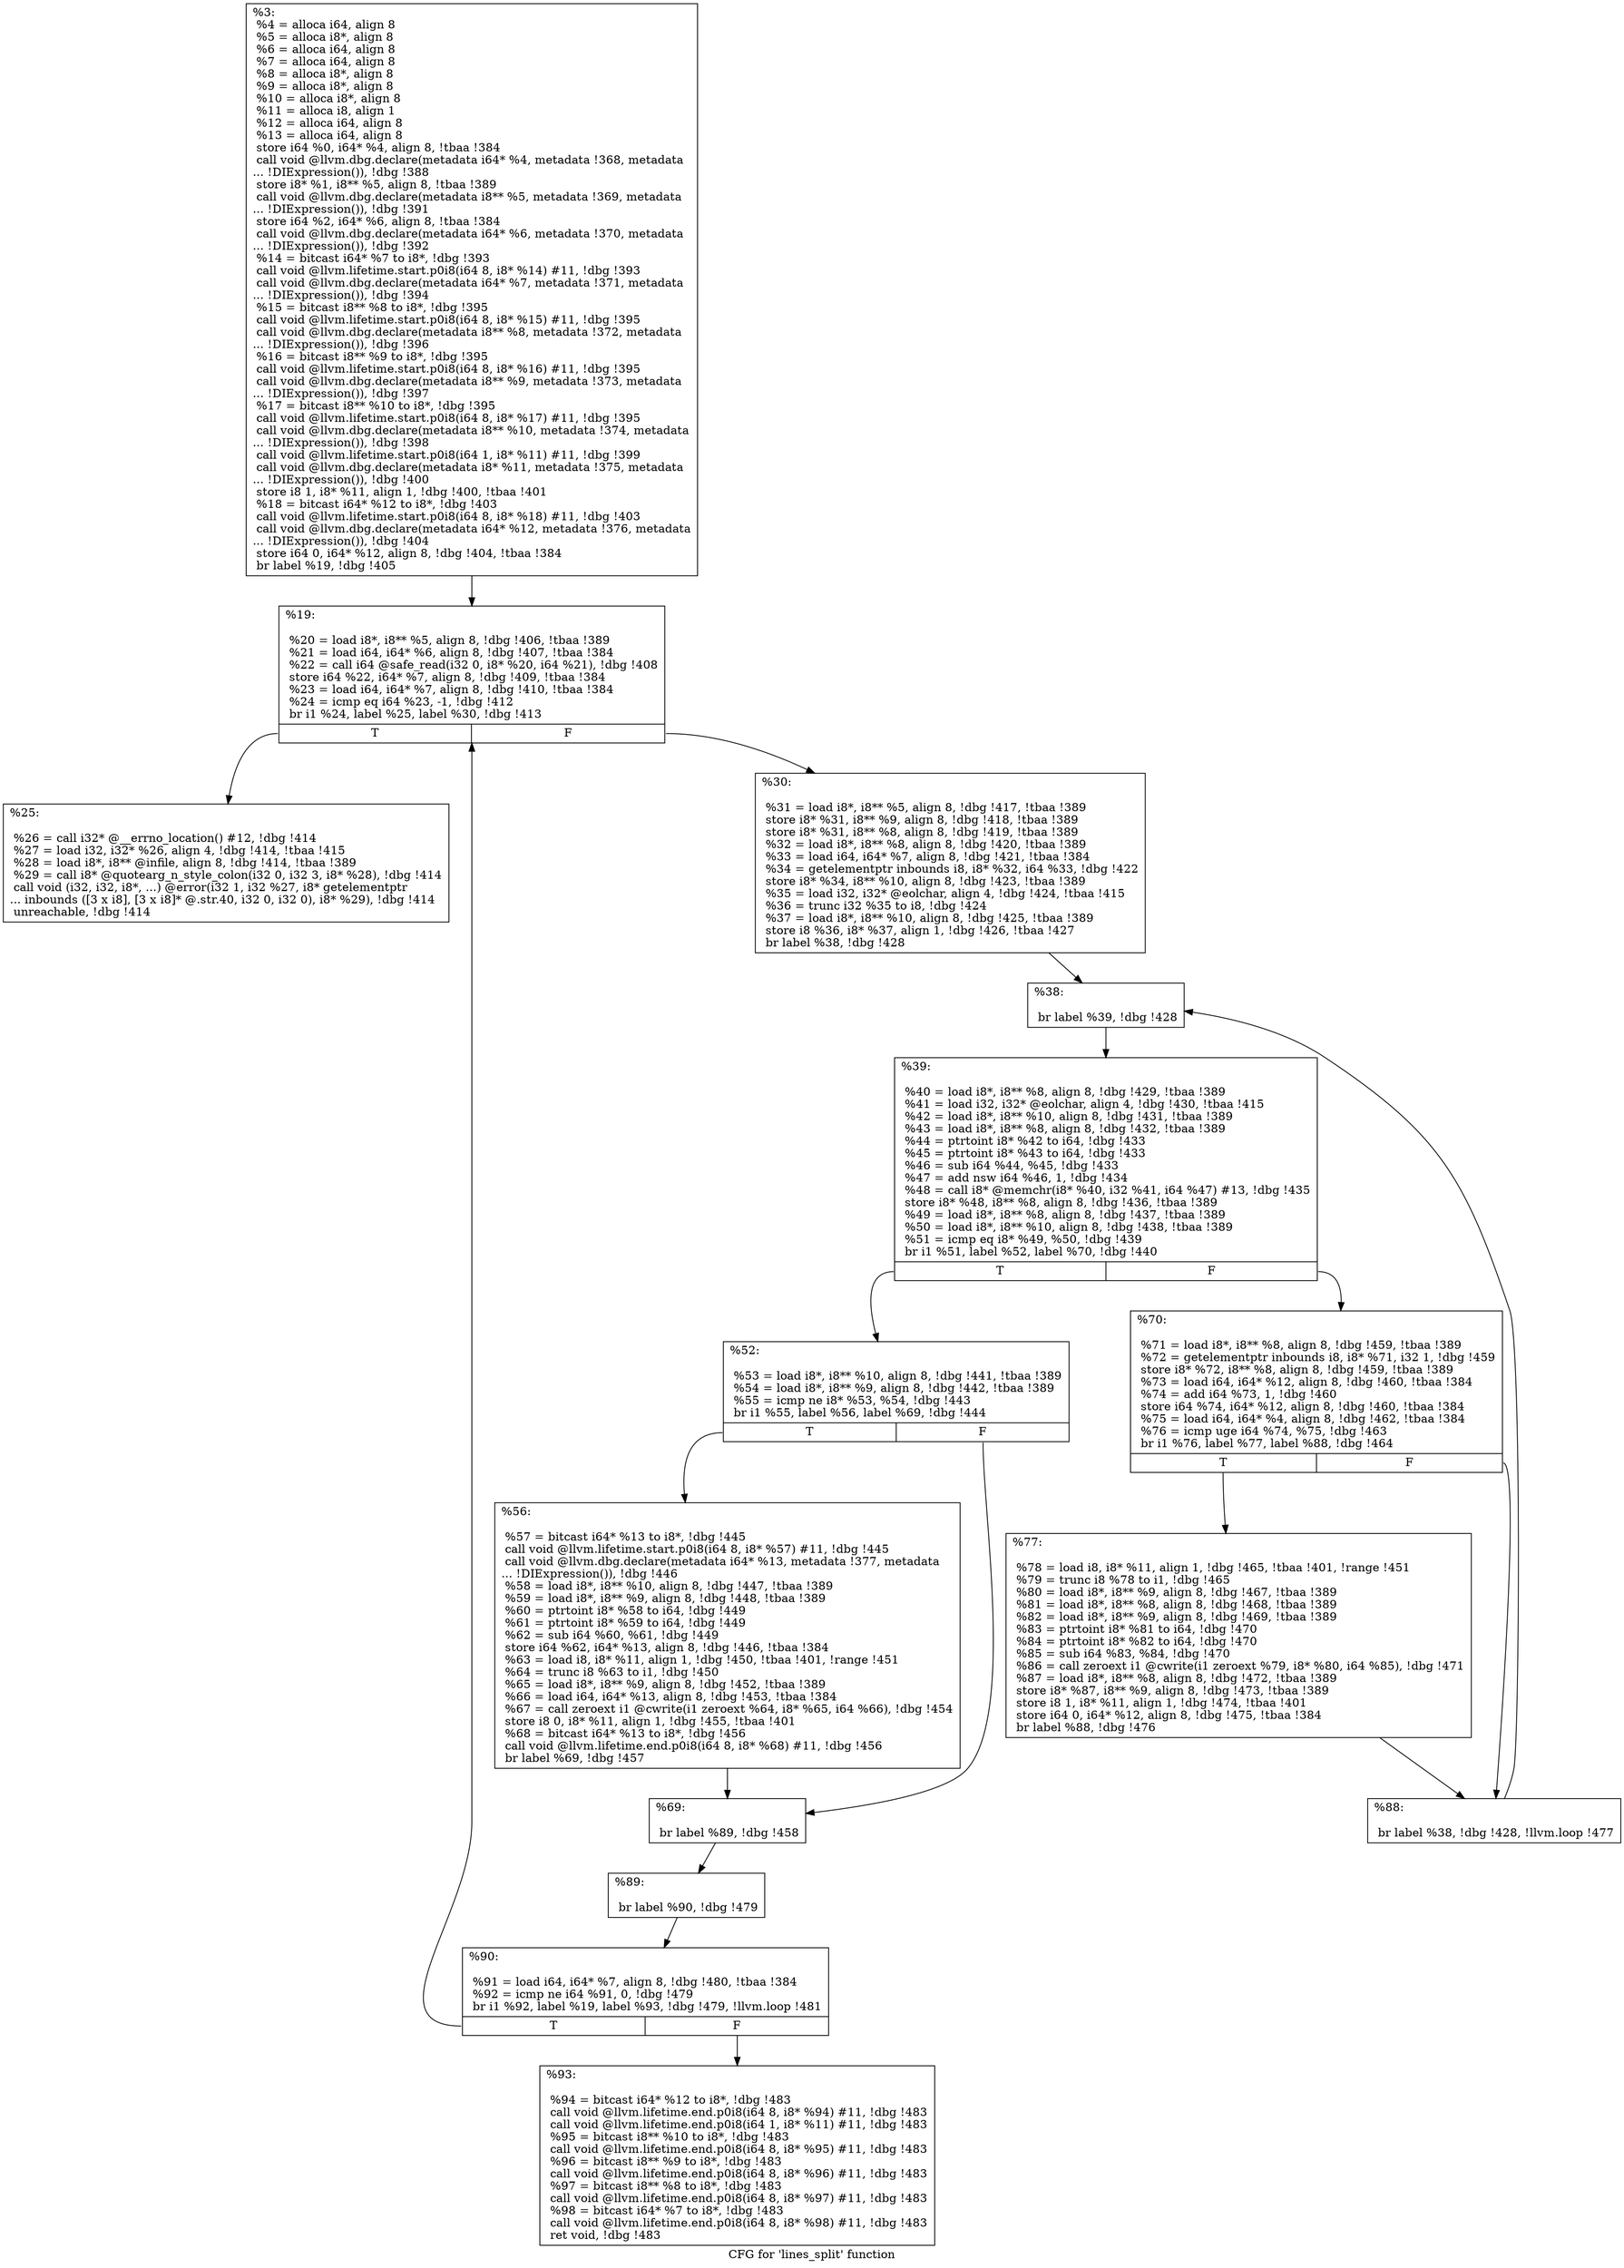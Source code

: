 digraph "CFG for 'lines_split' function" {
	label="CFG for 'lines_split' function";

	Node0x26df3a0 [shape=record,label="{%3:\l  %4 = alloca i64, align 8\l  %5 = alloca i8*, align 8\l  %6 = alloca i64, align 8\l  %7 = alloca i64, align 8\l  %8 = alloca i8*, align 8\l  %9 = alloca i8*, align 8\l  %10 = alloca i8*, align 8\l  %11 = alloca i8, align 1\l  %12 = alloca i64, align 8\l  %13 = alloca i64, align 8\l  store i64 %0, i64* %4, align 8, !tbaa !384\l  call void @llvm.dbg.declare(metadata i64* %4, metadata !368, metadata\l... !DIExpression()), !dbg !388\l  store i8* %1, i8** %5, align 8, !tbaa !389\l  call void @llvm.dbg.declare(metadata i8** %5, metadata !369, metadata\l... !DIExpression()), !dbg !391\l  store i64 %2, i64* %6, align 8, !tbaa !384\l  call void @llvm.dbg.declare(metadata i64* %6, metadata !370, metadata\l... !DIExpression()), !dbg !392\l  %14 = bitcast i64* %7 to i8*, !dbg !393\l  call void @llvm.lifetime.start.p0i8(i64 8, i8* %14) #11, !dbg !393\l  call void @llvm.dbg.declare(metadata i64* %7, metadata !371, metadata\l... !DIExpression()), !dbg !394\l  %15 = bitcast i8** %8 to i8*, !dbg !395\l  call void @llvm.lifetime.start.p0i8(i64 8, i8* %15) #11, !dbg !395\l  call void @llvm.dbg.declare(metadata i8** %8, metadata !372, metadata\l... !DIExpression()), !dbg !396\l  %16 = bitcast i8** %9 to i8*, !dbg !395\l  call void @llvm.lifetime.start.p0i8(i64 8, i8* %16) #11, !dbg !395\l  call void @llvm.dbg.declare(metadata i8** %9, metadata !373, metadata\l... !DIExpression()), !dbg !397\l  %17 = bitcast i8** %10 to i8*, !dbg !395\l  call void @llvm.lifetime.start.p0i8(i64 8, i8* %17) #11, !dbg !395\l  call void @llvm.dbg.declare(metadata i8** %10, metadata !374, metadata\l... !DIExpression()), !dbg !398\l  call void @llvm.lifetime.start.p0i8(i64 1, i8* %11) #11, !dbg !399\l  call void @llvm.dbg.declare(metadata i8* %11, metadata !375, metadata\l... !DIExpression()), !dbg !400\l  store i8 1, i8* %11, align 1, !dbg !400, !tbaa !401\l  %18 = bitcast i64* %12 to i8*, !dbg !403\l  call void @llvm.lifetime.start.p0i8(i64 8, i8* %18) #11, !dbg !403\l  call void @llvm.dbg.declare(metadata i64* %12, metadata !376, metadata\l... !DIExpression()), !dbg !404\l  store i64 0, i64* %12, align 8, !dbg !404, !tbaa !384\l  br label %19, !dbg !405\l}"];
	Node0x26df3a0 -> Node0x26c7cf0;
	Node0x26c7cf0 [shape=record,label="{%19:\l\l  %20 = load i8*, i8** %5, align 8, !dbg !406, !tbaa !389\l  %21 = load i64, i64* %6, align 8, !dbg !407, !tbaa !384\l  %22 = call i64 @safe_read(i32 0, i8* %20, i64 %21), !dbg !408\l  store i64 %22, i64* %7, align 8, !dbg !409, !tbaa !384\l  %23 = load i64, i64* %7, align 8, !dbg !410, !tbaa !384\l  %24 = icmp eq i64 %23, -1, !dbg !412\l  br i1 %24, label %25, label %30, !dbg !413\l|{<s0>T|<s1>F}}"];
	Node0x26c7cf0:s0 -> Node0x26c7d40;
	Node0x26c7cf0:s1 -> Node0x26c7d90;
	Node0x26c7d40 [shape=record,label="{%25:\l\l  %26 = call i32* @__errno_location() #12, !dbg !414\l  %27 = load i32, i32* %26, align 4, !dbg !414, !tbaa !415\l  %28 = load i8*, i8** @infile, align 8, !dbg !414, !tbaa !389\l  %29 = call i8* @quotearg_n_style_colon(i32 0, i32 3, i8* %28), !dbg !414\l  call void (i32, i32, i8*, ...) @error(i32 1, i32 %27, i8* getelementptr\l... inbounds ([3 x i8], [3 x i8]* @.str.40, i32 0, i32 0), i8* %29), !dbg !414\l  unreachable, !dbg !414\l}"];
	Node0x26c7d90 [shape=record,label="{%30:\l\l  %31 = load i8*, i8** %5, align 8, !dbg !417, !tbaa !389\l  store i8* %31, i8** %9, align 8, !dbg !418, !tbaa !389\l  store i8* %31, i8** %8, align 8, !dbg !419, !tbaa !389\l  %32 = load i8*, i8** %8, align 8, !dbg !420, !tbaa !389\l  %33 = load i64, i64* %7, align 8, !dbg !421, !tbaa !384\l  %34 = getelementptr inbounds i8, i8* %32, i64 %33, !dbg !422\l  store i8* %34, i8** %10, align 8, !dbg !423, !tbaa !389\l  %35 = load i32, i32* @eolchar, align 4, !dbg !424, !tbaa !415\l  %36 = trunc i32 %35 to i8, !dbg !424\l  %37 = load i8*, i8** %10, align 8, !dbg !425, !tbaa !389\l  store i8 %36, i8* %37, align 1, !dbg !426, !tbaa !427\l  br label %38, !dbg !428\l}"];
	Node0x26c7d90 -> Node0x26c7de0;
	Node0x26c7de0 [shape=record,label="{%38:\l\l  br label %39, !dbg !428\l}"];
	Node0x26c7de0 -> Node0x26c7e30;
	Node0x26c7e30 [shape=record,label="{%39:\l\l  %40 = load i8*, i8** %8, align 8, !dbg !429, !tbaa !389\l  %41 = load i32, i32* @eolchar, align 4, !dbg !430, !tbaa !415\l  %42 = load i8*, i8** %10, align 8, !dbg !431, !tbaa !389\l  %43 = load i8*, i8** %8, align 8, !dbg !432, !tbaa !389\l  %44 = ptrtoint i8* %42 to i64, !dbg !433\l  %45 = ptrtoint i8* %43 to i64, !dbg !433\l  %46 = sub i64 %44, %45, !dbg !433\l  %47 = add nsw i64 %46, 1, !dbg !434\l  %48 = call i8* @memchr(i8* %40, i32 %41, i64 %47) #13, !dbg !435\l  store i8* %48, i8** %8, align 8, !dbg !436, !tbaa !389\l  %49 = load i8*, i8** %8, align 8, !dbg !437, !tbaa !389\l  %50 = load i8*, i8** %10, align 8, !dbg !438, !tbaa !389\l  %51 = icmp eq i8* %49, %50, !dbg !439\l  br i1 %51, label %52, label %70, !dbg !440\l|{<s0>T|<s1>F}}"];
	Node0x26c7e30:s0 -> Node0x26c7e80;
	Node0x26c7e30:s1 -> Node0x26c7f70;
	Node0x26c7e80 [shape=record,label="{%52:\l\l  %53 = load i8*, i8** %10, align 8, !dbg !441, !tbaa !389\l  %54 = load i8*, i8** %9, align 8, !dbg !442, !tbaa !389\l  %55 = icmp ne i8* %53, %54, !dbg !443\l  br i1 %55, label %56, label %69, !dbg !444\l|{<s0>T|<s1>F}}"];
	Node0x26c7e80:s0 -> Node0x26c7ed0;
	Node0x26c7e80:s1 -> Node0x26c7f20;
	Node0x26c7ed0 [shape=record,label="{%56:\l\l  %57 = bitcast i64* %13 to i8*, !dbg !445\l  call void @llvm.lifetime.start.p0i8(i64 8, i8* %57) #11, !dbg !445\l  call void @llvm.dbg.declare(metadata i64* %13, metadata !377, metadata\l... !DIExpression()), !dbg !446\l  %58 = load i8*, i8** %10, align 8, !dbg !447, !tbaa !389\l  %59 = load i8*, i8** %9, align 8, !dbg !448, !tbaa !389\l  %60 = ptrtoint i8* %58 to i64, !dbg !449\l  %61 = ptrtoint i8* %59 to i64, !dbg !449\l  %62 = sub i64 %60, %61, !dbg !449\l  store i64 %62, i64* %13, align 8, !dbg !446, !tbaa !384\l  %63 = load i8, i8* %11, align 1, !dbg !450, !tbaa !401, !range !451\l  %64 = trunc i8 %63 to i1, !dbg !450\l  %65 = load i8*, i8** %9, align 8, !dbg !452, !tbaa !389\l  %66 = load i64, i64* %13, align 8, !dbg !453, !tbaa !384\l  %67 = call zeroext i1 @cwrite(i1 zeroext %64, i8* %65, i64 %66), !dbg !454\l  store i8 0, i8* %11, align 1, !dbg !455, !tbaa !401\l  %68 = bitcast i64* %13 to i8*, !dbg !456\l  call void @llvm.lifetime.end.p0i8(i64 8, i8* %68) #11, !dbg !456\l  br label %69, !dbg !457\l}"];
	Node0x26c7ed0 -> Node0x26c7f20;
	Node0x26c7f20 [shape=record,label="{%69:\l\l  br label %89, !dbg !458\l}"];
	Node0x26c7f20 -> Node0x26c8060;
	Node0x26c7f70 [shape=record,label="{%70:\l\l  %71 = load i8*, i8** %8, align 8, !dbg !459, !tbaa !389\l  %72 = getelementptr inbounds i8, i8* %71, i32 1, !dbg !459\l  store i8* %72, i8** %8, align 8, !dbg !459, !tbaa !389\l  %73 = load i64, i64* %12, align 8, !dbg !460, !tbaa !384\l  %74 = add i64 %73, 1, !dbg !460\l  store i64 %74, i64* %12, align 8, !dbg !460, !tbaa !384\l  %75 = load i64, i64* %4, align 8, !dbg !462, !tbaa !384\l  %76 = icmp uge i64 %74, %75, !dbg !463\l  br i1 %76, label %77, label %88, !dbg !464\l|{<s0>T|<s1>F}}"];
	Node0x26c7f70:s0 -> Node0x26c7fc0;
	Node0x26c7f70:s1 -> Node0x26c8010;
	Node0x26c7fc0 [shape=record,label="{%77:\l\l  %78 = load i8, i8* %11, align 1, !dbg !465, !tbaa !401, !range !451\l  %79 = trunc i8 %78 to i1, !dbg !465\l  %80 = load i8*, i8** %9, align 8, !dbg !467, !tbaa !389\l  %81 = load i8*, i8** %8, align 8, !dbg !468, !tbaa !389\l  %82 = load i8*, i8** %9, align 8, !dbg !469, !tbaa !389\l  %83 = ptrtoint i8* %81 to i64, !dbg !470\l  %84 = ptrtoint i8* %82 to i64, !dbg !470\l  %85 = sub i64 %83, %84, !dbg !470\l  %86 = call zeroext i1 @cwrite(i1 zeroext %79, i8* %80, i64 %85), !dbg !471\l  %87 = load i8*, i8** %8, align 8, !dbg !472, !tbaa !389\l  store i8* %87, i8** %9, align 8, !dbg !473, !tbaa !389\l  store i8 1, i8* %11, align 1, !dbg !474, !tbaa !401\l  store i64 0, i64* %12, align 8, !dbg !475, !tbaa !384\l  br label %88, !dbg !476\l}"];
	Node0x26c7fc0 -> Node0x26c8010;
	Node0x26c8010 [shape=record,label="{%88:\l\l  br label %38, !dbg !428, !llvm.loop !477\l}"];
	Node0x26c8010 -> Node0x26c7de0;
	Node0x26c8060 [shape=record,label="{%89:\l\l  br label %90, !dbg !479\l}"];
	Node0x26c8060 -> Node0x26c80b0;
	Node0x26c80b0 [shape=record,label="{%90:\l\l  %91 = load i64, i64* %7, align 8, !dbg !480, !tbaa !384\l  %92 = icmp ne i64 %91, 0, !dbg !479\l  br i1 %92, label %19, label %93, !dbg !479, !llvm.loop !481\l|{<s0>T|<s1>F}}"];
	Node0x26c80b0:s0 -> Node0x26c7cf0;
	Node0x26c80b0:s1 -> Node0x26c8100;
	Node0x26c8100 [shape=record,label="{%93:\l\l  %94 = bitcast i64* %12 to i8*, !dbg !483\l  call void @llvm.lifetime.end.p0i8(i64 8, i8* %94) #11, !dbg !483\l  call void @llvm.lifetime.end.p0i8(i64 1, i8* %11) #11, !dbg !483\l  %95 = bitcast i8** %10 to i8*, !dbg !483\l  call void @llvm.lifetime.end.p0i8(i64 8, i8* %95) #11, !dbg !483\l  %96 = bitcast i8** %9 to i8*, !dbg !483\l  call void @llvm.lifetime.end.p0i8(i64 8, i8* %96) #11, !dbg !483\l  %97 = bitcast i8** %8 to i8*, !dbg !483\l  call void @llvm.lifetime.end.p0i8(i64 8, i8* %97) #11, !dbg !483\l  %98 = bitcast i64* %7 to i8*, !dbg !483\l  call void @llvm.lifetime.end.p0i8(i64 8, i8* %98) #11, !dbg !483\l  ret void, !dbg !483\l}"];
}
